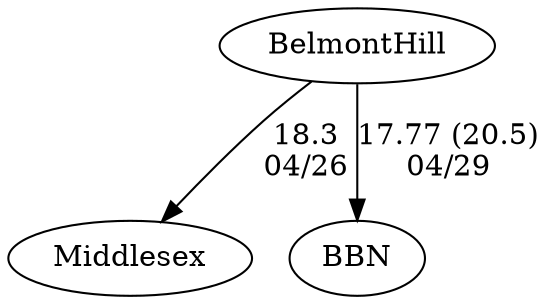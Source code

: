 digraph boys4foursBelmontHill {BelmontHill [URL="boys4foursBelmontHillBelmontHill.html"];Middlesex [URL="boys4foursBelmontHillMiddlesex.html"];BBN [URL="boys4foursBelmontHillBBN.html"];BelmontHill -> Middlesex[label="18.3
04/26", weight="82", tooltip="NEIRA Boys Fours,Middlesex vs. Belmont Hill			
Distance: 1500m Conditions: Light, variable breeze with flat water. Great racing conditions. Comments: Due to illnesses on the team, Belmont Hill shifted multiple lineups on race day. Thank you Belmont for joining us for a good afternoon of racing.
None", URL="http://www.row2k.com/results/resultspage.cfm?UID=E473BAD40172D779EB4C466D13EA851D&cat=1", random="random"]; 
BelmontHill -> BBN[label="17.77 (20.5)
04/29", weight="83", tooltip="NEIRA Boys Fours,BB&N vs. Belmont Hill (Ducey Cup) and Hopkins School			
Distance: 1300 Conditions: Light crossing head wind at the start, stayed consistent for all races. Comments: A good day of racing by all teams. Belmont Hill retained the Ducey Cup vs. BB&N. Thanks to Hopkins for making the trip up to race.
None", URL="http://www.row2k.com/results/resultspage.cfm?UID=098FB6A7F940591856B933CC2DE13937&cat=1", random="random"]}